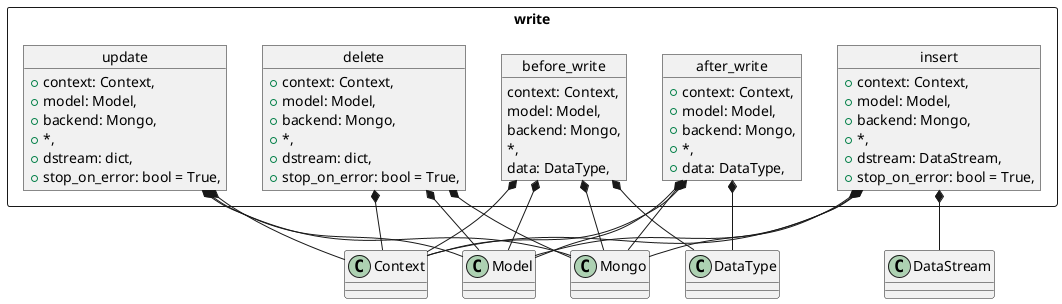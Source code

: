 @startuml
package write <<Rectangle>> {

    object insert {
        +context: Context,
        +model: Model,
        +backend: Mongo,
        +*,
        +dstream: DataStream,
        +stop_on_error: bool = True,
    }

    object update {
        +context: Context,
        +model: Model,
        +backend: Mongo,
        +*,
        +dstream: dict,
        +stop_on_error: bool = True,
    }

    object delete {
        +context: Context,
        +model: Model,
        +backend: Mongo,
        +*,
        +dstream: dict,
        +stop_on_error: bool = True,
    }

    object before_write {
        context: Context,
        model: Model,
        backend: Mongo,
        *,
        data: DataType,
    }

    object after_write {
        +context: Context,
        +model: Model,
        +backend: Mongo,
        +*,
        +data: DataType,
    }
}

insert *-- Context
insert *-- Model
insert *-- Mongo
insert *-- DataStream
update *-- Context
update *-- Model
update *-- Mongo
delete *-- Context
delete *-- Model
delete *-- Mongo
before_write *-- Context
before_write *-- Model
before_write *-- Mongo
before_write *-- DataType
after_write *-- Context
after_write *-- Model
after_write *-- Mongo
after_write *-- DataType
@enduml
